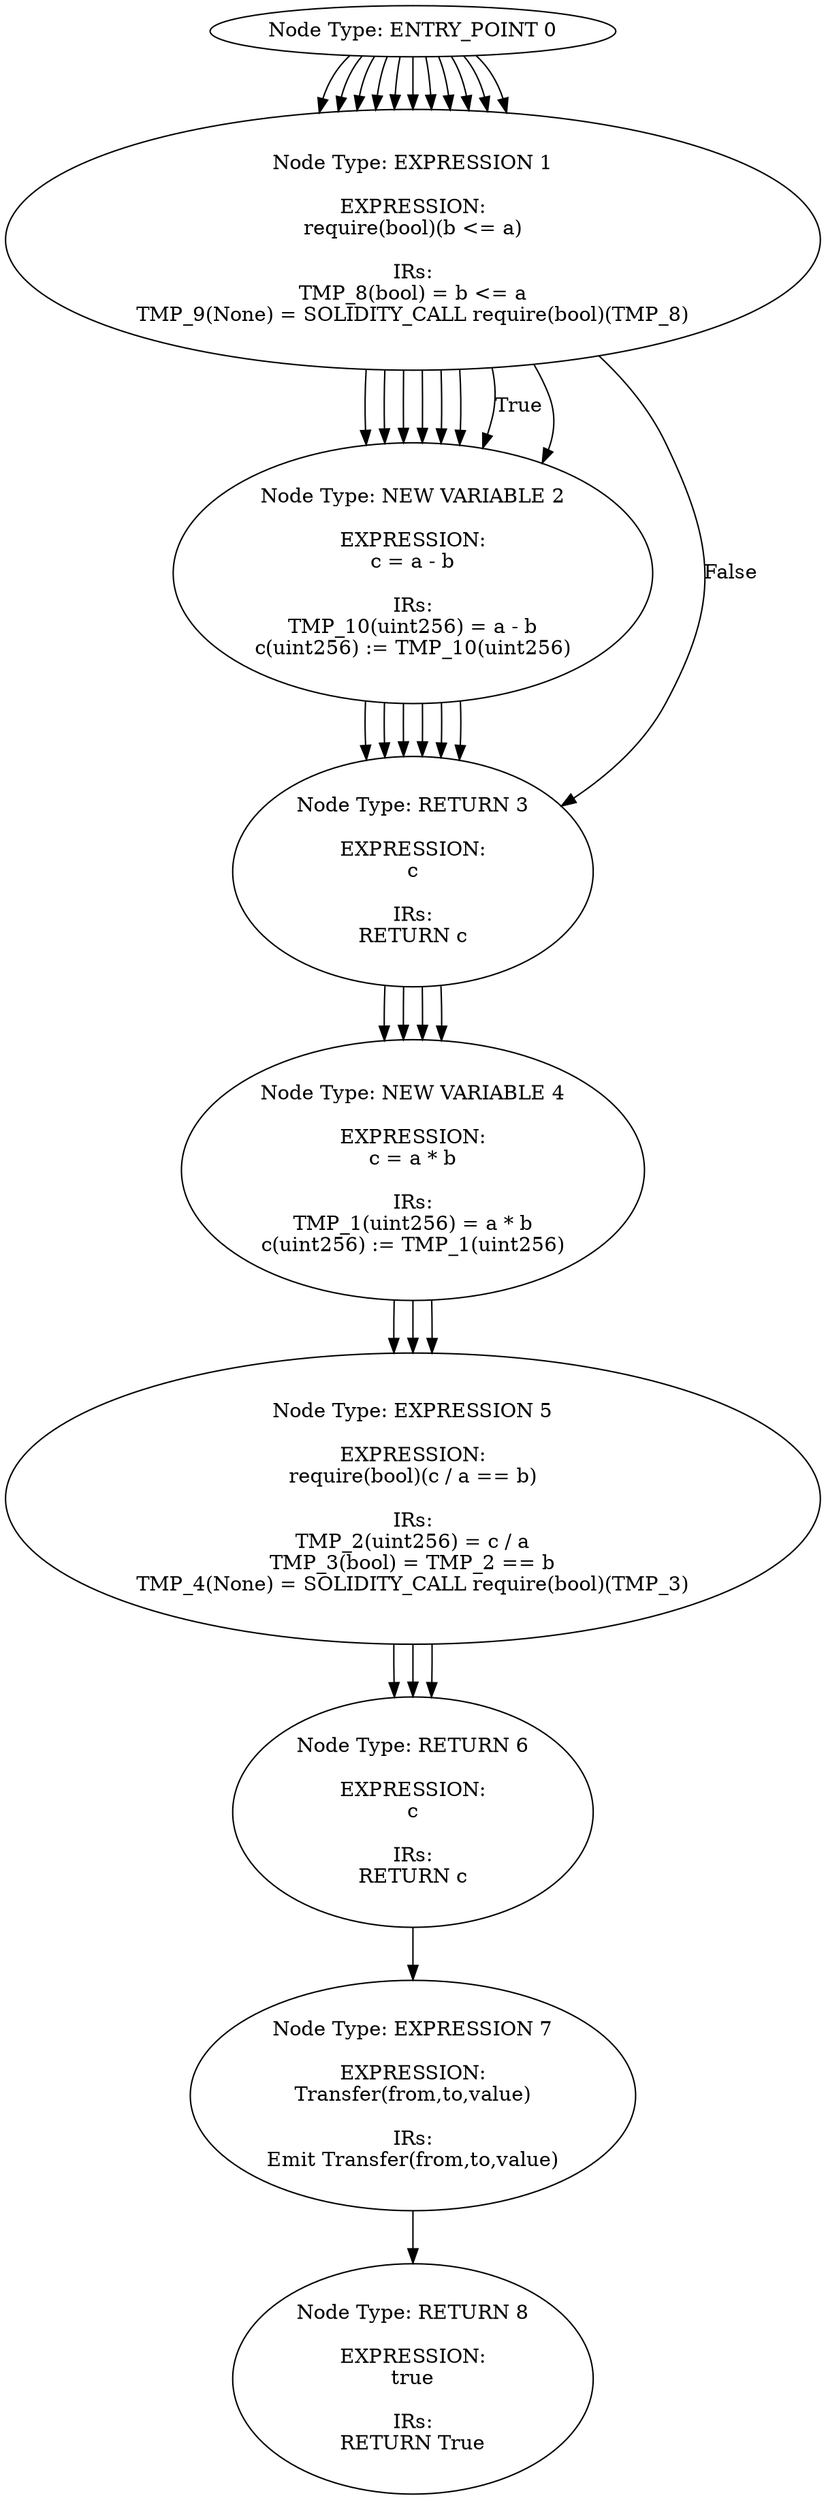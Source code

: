 digraph CFG {
0[label="Node Type: ENTRY_POINT 0
"];
0->1;
1[label="Node Type: RETURN 1

EXPRESSION:
_allowed[owner][spender]

IRs:
REF_2(mapping(address => uint256)) -> _allowed[owner]
REF_3(uint256) -> REF_2[spender]
RETURN REF_3"];
0[label="Node Type: ENTRY_POINT 0
"];
0->1;
1[label="Node Type: EXPRESSION 1

EXPRESSION:
require(bool)(spender != address(0))

IRs:
TMP_25 = CONVERT 0 to address
TMP_26(bool) = spender != TMP_25
TMP_27(None) = SOLIDITY_CALL require(bool)(TMP_26)"];
1->2;
2[label="Node Type: EXPRESSION 2

EXPRESSION:
_allowed[msg.sender][spender] = value

IRs:
REF_11(mapping(address => uint256)) -> _allowed[msg.sender]
REF_12(uint256) -> REF_11[spender]
REF_12(uint256) (->_allowed) := value(uint256)"];
2->3;
3[label="Node Type: EXPRESSION 3

EXPRESSION:
Approval(msg.sender,spender,value)

IRs:
Emit Approval(msg.sender,spender,value)"];
3->4;
4[label="Node Type: RETURN 4

EXPRESSION:
true

IRs:
RETURN True"];
0[label="Node Type: ENTRY_POINT 0
"];
0->1;
1[label="Node Type: RETURN 1

EXPRESSION:
_balances[owner]

IRs:
REF_1(uint256) -> _balances[owner]
RETURN REF_1"];
0[label="Node Type: ENTRY_POINT 0
"];
0->1;
1[label="Node Type: EXPRESSION 1

EXPRESSION:
_balances[msg.sender] = totalSupply

IRs:
REF_0(uint256) -> _balances[msg.sender]
REF_0(uint256) (->_balances) := totalSupply(uint256)"];
0[label="Node Type: ENTRY_POINT 0
"];
0->1;
1[label="Node Type: EXPRESSION 1

EXPRESSION:
require(bool)(value <= _balances[msg.sender])

IRs:
REF_4(uint256) -> _balances[msg.sender]
TMP_17(bool) = value <= REF_4
TMP_18(None) = SOLIDITY_CALL require(bool)(TMP_17)"];
1->2;
2[label="Node Type: EXPRESSION 2

EXPRESSION:
require(bool)(to != address(0))

IRs:
TMP_19 = CONVERT 0 to address
TMP_20(bool) = to != TMP_19
TMP_21(None) = SOLIDITY_CALL require(bool)(TMP_20)"];
2->3;
3[label="Node Type: EXPRESSION 3

EXPRESSION:
_balances[msg.sender] = _balances[msg.sender].sub(value)

IRs:
REF_5(uint256) -> _balances[msg.sender]
REF_6(uint256) -> _balances[msg.sender]
TMP_22(uint256) = LIBRARY_CALL, dest:SafeMath, function:SafeMath.sub(uint256,uint256), arguments:['REF_6', 'value'] 
REF_5(uint256) (->_balances) := TMP_22(uint256)"];
3->4;
4[label="Node Type: EXPRESSION 4

EXPRESSION:
_balances[to] = _balances[to].add(value)

IRs:
REF_8(uint256) -> _balances[to]
REF_9(uint256) -> _balances[to]
TMP_23(uint256) = LIBRARY_CALL, dest:SafeMath, function:SafeMath.add(uint256,uint256), arguments:['REF_9', 'value'] 
REF_8(uint256) (->_balances) := TMP_23(uint256)"];
4->5;
5[label="Node Type: EXPRESSION 5

EXPRESSION:
Transfer(msg.sender,to,value)

IRs:
Emit Transfer(msg.sender,to,value)"];
5->6;
6[label="Node Type: RETURN 6

EXPRESSION:
true

IRs:
RETURN True"];
0[label="Node Type: ENTRY_POINT 0
"];
0->1;
1[label="Node Type: EXPRESSION 1

EXPRESSION:
require(bool)(value <= _balances[from])

IRs:
REF_13(uint256) -> _balances[from]
TMP_29(bool) = value <= REF_13
TMP_30(None) = SOLIDITY_CALL require(bool)(TMP_29)"];
1->2;
2[label="Node Type: EXPRESSION 2

EXPRESSION:
require(bool)(value <= _allowed[from][msg.sender])

IRs:
REF_14(mapping(address => uint256)) -> _allowed[from]
REF_15(uint256) -> REF_14[msg.sender]
TMP_31(bool) = value <= REF_15
TMP_32(None) = SOLIDITY_CALL require(bool)(TMP_31)"];
2->3;
3[label="Node Type: EXPRESSION 3

EXPRESSION:
require(bool)(to != address(0))

IRs:
TMP_33 = CONVERT 0 to address
TMP_34(bool) = to != TMP_33
TMP_35(None) = SOLIDITY_CALL require(bool)(TMP_34)"];
3->4;
4[label="Node Type: EXPRESSION 4

EXPRESSION:
_balances[from] = _balances[from].sub(value)

IRs:
REF_16(uint256) -> _balances[from]
REF_17(uint256) -> _balances[from]
TMP_36(uint256) = LIBRARY_CALL, dest:SafeMath, function:SafeMath.sub(uint256,uint256), arguments:['REF_17', 'value'] 
REF_16(uint256) (->_balances) := TMP_36(uint256)"];
4->5;
5[label="Node Type: EXPRESSION 5

EXPRESSION:
_balances[to] = _balances[to].add(value)

IRs:
REF_19(uint256) -> _balances[to]
REF_20(uint256) -> _balances[to]
TMP_37(uint256) = LIBRARY_CALL, dest:SafeMath, function:SafeMath.add(uint256,uint256), arguments:['REF_20', 'value'] 
REF_19(uint256) (->_balances) := TMP_37(uint256)"];
5->6;
6[label="Node Type: EXPRESSION 6

EXPRESSION:
_allowed[from][msg.sender] = _allowed[from][msg.sender].sub(value)

IRs:
REF_22(mapping(address => uint256)) -> _allowed[from]
REF_23(uint256) -> REF_22[msg.sender]
REF_24(mapping(address => uint256)) -> _allowed[from]
REF_25(uint256) -> REF_24[msg.sender]
TMP_38(uint256) = LIBRARY_CALL, dest:SafeMath, function:SafeMath.sub(uint256,uint256), arguments:['REF_25', 'value'] 
REF_23(uint256) (->_allowed) := TMP_38(uint256)"];
6->7;
7[label="Node Type: EXPRESSION 7

EXPRESSION:
Transfer(from,to,value)

IRs:
Emit Transfer(from,to,value)"];
7->8;
8[label="Node Type: RETURN 8

EXPRESSION:
true

IRs:
RETURN True"];
0[label="Node Type: ENTRY_POINT 0
"];
0->1;
1[label="Node Type: NEW VARIABLE 1

EXPRESSION:
c = a + b

IRs:
TMP_11(uint256) = a + b
c(uint256) := TMP_11(uint256)"];
1->2;
2[label="Node Type: EXPRESSION 2

EXPRESSION:
require(bool)(c >= a)

IRs:
TMP_12(bool) = c >= a
TMP_13(None) = SOLIDITY_CALL require(bool)(TMP_12)"];
2->3;
3[label="Node Type: RETURN 3

EXPRESSION:
c

IRs:
RETURN c"];
0[label="Node Type: ENTRY_POINT 0
"];
0->1;
1[label="Node Type: EXPRESSION 1

EXPRESSION:
require(bool)(b > 0)

IRs:
TMP_5(bool) = b > 0
TMP_6(None) = SOLIDITY_CALL require(bool)(TMP_5)"];
1->2;
2[label="Node Type: NEW VARIABLE 2

EXPRESSION:
c = a / b

IRs:
TMP_7(uint256) = a / b
c(uint256) := TMP_7(uint256)"];
2->3;
3[label="Node Type: RETURN 3

EXPRESSION:
c

IRs:
RETURN c"];
0[label="Node Type: ENTRY_POINT 0
"];
0->1;
1[label="Node Type: EXPRESSION 1

EXPRESSION:
require(bool)(b != 0)

IRs:
TMP_14(bool) = b != 0
TMP_15(None) = SOLIDITY_CALL require(bool)(TMP_14)"];
1->2;
2[label="Node Type: RETURN 2

EXPRESSION:
a % b

IRs:
TMP_16(uint256) = a % b
RETURN TMP_16"];
0[label="Node Type: ENTRY_POINT 0
"];
0->1;
1[label="Node Type: IF 1

EXPRESSION:
a == 0

IRs:
TMP_0(bool) = a == 0
CONDITION TMP_0"];
1->2[label="True"];
1->3[label="False"];
2[label="Node Type: RETURN 2

EXPRESSION:
0

IRs:
RETURN 0"];
3[label="Node Type: END_IF 3
"];
3->4;
4[label="Node Type: NEW VARIABLE 4

EXPRESSION:
c = a * b

IRs:
TMP_1(uint256) = a * b
c(uint256) := TMP_1(uint256)"];
4->5;
5[label="Node Type: EXPRESSION 5

EXPRESSION:
require(bool)(c / a == b)

IRs:
TMP_2(uint256) = c / a
TMP_3(bool) = TMP_2 == b
TMP_4(None) = SOLIDITY_CALL require(bool)(TMP_3)"];
5->6;
6[label="Node Type: RETURN 6

EXPRESSION:
c

IRs:
RETURN c"];
0[label="Node Type: ENTRY_POINT 0
"];
0->1;
1[label="Node Type: EXPRESSION 1

EXPRESSION:
require(bool)(b <= a)

IRs:
TMP_8(bool) = b <= a
TMP_9(None) = SOLIDITY_CALL require(bool)(TMP_8)"];
1->2;
2[label="Node Type: NEW VARIABLE 2

EXPRESSION:
c = a - b

IRs:
TMP_10(uint256) = a - b
c(uint256) := TMP_10(uint256)"];
2->3;
3[label="Node Type: RETURN 3

EXPRESSION:
c

IRs:
RETURN c"];
}
